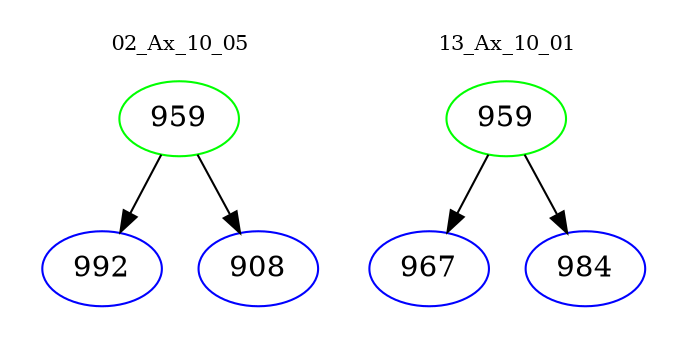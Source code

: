 digraph{
subgraph cluster_0 {
color = white
label = "02_Ax_10_05";
fontsize=10;
T0_959 [label="959", color="green"]
T0_959 -> T0_992 [color="black"]
T0_992 [label="992", color="blue"]
T0_959 -> T0_908 [color="black"]
T0_908 [label="908", color="blue"]
}
subgraph cluster_1 {
color = white
label = "13_Ax_10_01";
fontsize=10;
T1_959 [label="959", color="green"]
T1_959 -> T1_967 [color="black"]
T1_967 [label="967", color="blue"]
T1_959 -> T1_984 [color="black"]
T1_984 [label="984", color="blue"]
}
}
